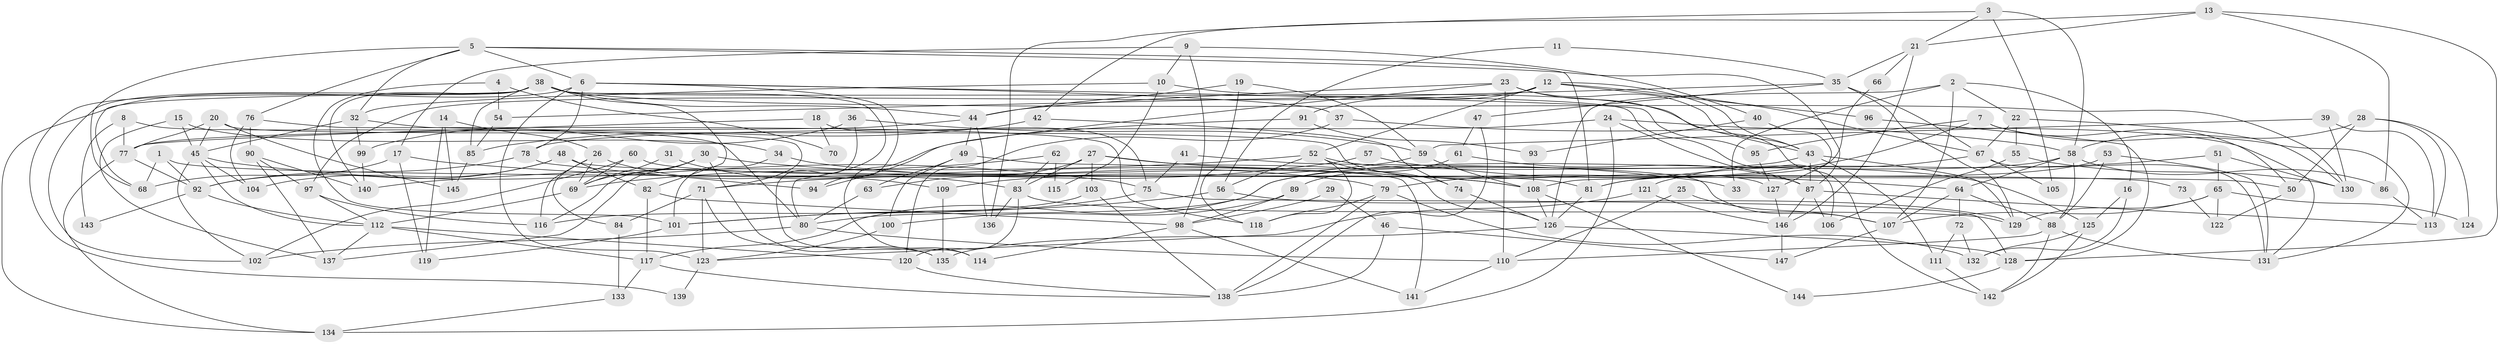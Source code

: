// coarse degree distribution, {3: 0.18085106382978725, 9: 0.031914893617021274, 5: 0.22340425531914893, 8: 0.031914893617021274, 7: 0.13829787234042554, 4: 0.1276595744680851, 2: 0.11702127659574468, 10: 0.02127659574468085, 6: 0.10638297872340426, 11: 0.02127659574468085}
// Generated by graph-tools (version 1.1) at 2025/41/03/06/25 10:41:56]
// undirected, 147 vertices, 294 edges
graph export_dot {
graph [start="1"]
  node [color=gray90,style=filled];
  1;
  2;
  3;
  4;
  5;
  6;
  7;
  8;
  9;
  10;
  11;
  12;
  13;
  14;
  15;
  16;
  17;
  18;
  19;
  20;
  21;
  22;
  23;
  24;
  25;
  26;
  27;
  28;
  29;
  30;
  31;
  32;
  33;
  34;
  35;
  36;
  37;
  38;
  39;
  40;
  41;
  42;
  43;
  44;
  45;
  46;
  47;
  48;
  49;
  50;
  51;
  52;
  53;
  54;
  55;
  56;
  57;
  58;
  59;
  60;
  61;
  62;
  63;
  64;
  65;
  66;
  67;
  68;
  69;
  70;
  71;
  72;
  73;
  74;
  75;
  76;
  77;
  78;
  79;
  80;
  81;
  82;
  83;
  84;
  85;
  86;
  87;
  88;
  89;
  90;
  91;
  92;
  93;
  94;
  95;
  96;
  97;
  98;
  99;
  100;
  101;
  102;
  103;
  104;
  105;
  106;
  107;
  108;
  109;
  110;
  111;
  112;
  113;
  114;
  115;
  116;
  117;
  118;
  119;
  120;
  121;
  122;
  123;
  124;
  125;
  126;
  127;
  128;
  129;
  130;
  131;
  132;
  133;
  134;
  135;
  136;
  137;
  138;
  139;
  140;
  141;
  142;
  143;
  144;
  145;
  146;
  147;
  1 -- 68;
  1 -- 92;
  1 -- 73;
  2 -- 22;
  2 -- 126;
  2 -- 16;
  2 -- 33;
  2 -- 107;
  3 -- 58;
  3 -- 136;
  3 -- 21;
  3 -- 105;
  4 -- 101;
  4 -- 54;
  4 -- 70;
  5 -- 87;
  5 -- 81;
  5 -- 6;
  5 -- 32;
  5 -- 68;
  5 -- 76;
  6 -- 37;
  6 -- 78;
  6 -- 94;
  6 -- 95;
  6 -- 123;
  6 -- 134;
  7 -- 95;
  7 -- 131;
  7 -- 50;
  7 -- 79;
  8 -- 80;
  8 -- 77;
  8 -- 143;
  9 -- 17;
  9 -- 10;
  9 -- 40;
  9 -- 98;
  10 -- 32;
  10 -- 43;
  10 -- 115;
  11 -- 56;
  11 -- 35;
  12 -- 52;
  12 -- 43;
  12 -- 67;
  12 -- 91;
  12 -- 96;
  12 -- 97;
  13 -- 21;
  13 -- 128;
  13 -- 42;
  13 -- 86;
  14 -- 145;
  14 -- 26;
  14 -- 119;
  15 -- 45;
  15 -- 137;
  15 -- 34;
  16 -- 125;
  16 -- 132;
  17 -- 108;
  17 -- 68;
  17 -- 119;
  18 -- 75;
  18 -- 77;
  18 -- 70;
  19 -- 59;
  19 -- 118;
  19 -- 44;
  20 -- 127;
  20 -- 45;
  20 -- 77;
  20 -- 145;
  21 -- 146;
  21 -- 35;
  21 -- 66;
  22 -- 67;
  22 -- 130;
  22 -- 55;
  23 -- 142;
  23 -- 110;
  23 -- 43;
  23 -- 44;
  23 -- 114;
  24 -- 134;
  24 -- 78;
  24 -- 87;
  24 -- 131;
  25 -- 107;
  25 -- 110;
  26 -- 69;
  26 -- 109;
  26 -- 84;
  26 -- 116;
  27 -- 103;
  27 -- 63;
  27 -- 33;
  27 -- 83;
  27 -- 126;
  28 -- 58;
  28 -- 50;
  28 -- 113;
  28 -- 124;
  29 -- 46;
  29 -- 98;
  30 -- 135;
  30 -- 137;
  30 -- 69;
  30 -- 108;
  30 -- 116;
  31 -- 69;
  31 -- 83;
  32 -- 45;
  32 -- 71;
  32 -- 99;
  34 -- 79;
  34 -- 101;
  35 -- 47;
  35 -- 54;
  35 -- 67;
  35 -- 129;
  36 -- 99;
  36 -- 114;
  36 -- 59;
  37 -- 58;
  37 -- 120;
  38 -- 102;
  38 -- 44;
  38 -- 68;
  38 -- 80;
  38 -- 82;
  38 -- 85;
  38 -- 106;
  38 -- 130;
  38 -- 139;
  38 -- 140;
  39 -- 130;
  39 -- 113;
  39 -- 59;
  40 -- 93;
  40 -- 127;
  41 -- 75;
  41 -- 107;
  42 -- 74;
  42 -- 85;
  43 -- 87;
  43 -- 111;
  43 -- 117;
  43 -- 129;
  44 -- 49;
  44 -- 77;
  44 -- 136;
  45 -- 104;
  45 -- 102;
  45 -- 75;
  45 -- 112;
  46 -- 138;
  46 -- 147;
  47 -- 138;
  47 -- 61;
  48 -- 82;
  48 -- 92;
  48 -- 50;
  48 -- 104;
  49 -- 141;
  49 -- 63;
  49 -- 100;
  50 -- 122;
  51 -- 130;
  51 -- 81;
  51 -- 65;
  52 -- 56;
  52 -- 140;
  52 -- 74;
  52 -- 118;
  52 -- 125;
  53 -- 88;
  53 -- 131;
  53 -- 81;
  54 -- 85;
  55 -- 106;
  55 -- 130;
  56 -- 129;
  56 -- 101;
  57 -- 64;
  57 -- 71;
  58 -- 88;
  58 -- 64;
  58 -- 80;
  58 -- 86;
  59 -- 108;
  59 -- 109;
  60 -- 81;
  60 -- 69;
  60 -- 102;
  61 -- 87;
  61 -- 89;
  62 -- 69;
  62 -- 83;
  62 -- 115;
  63 -- 80;
  64 -- 107;
  64 -- 88;
  64 -- 72;
  65 -- 129;
  65 -- 107;
  65 -- 122;
  65 -- 124;
  66 -- 108;
  67 -- 105;
  67 -- 121;
  67 -- 131;
  69 -- 112;
  71 -- 84;
  71 -- 123;
  71 -- 135;
  72 -- 132;
  72 -- 111;
  73 -- 122;
  74 -- 126;
  75 -- 101;
  75 -- 128;
  76 -- 118;
  76 -- 90;
  76 -- 104;
  77 -- 92;
  77 -- 134;
  78 -- 92;
  78 -- 94;
  79 -- 138;
  79 -- 118;
  79 -- 132;
  80 -- 102;
  80 -- 110;
  81 -- 126;
  82 -- 117;
  82 -- 98;
  83 -- 129;
  83 -- 120;
  83 -- 136;
  84 -- 133;
  85 -- 145;
  86 -- 113;
  87 -- 113;
  87 -- 106;
  87 -- 146;
  88 -- 131;
  88 -- 142;
  88 -- 110;
  89 -- 98;
  89 -- 100;
  90 -- 97;
  90 -- 137;
  90 -- 140;
  91 -- 94;
  91 -- 93;
  92 -- 112;
  92 -- 143;
  93 -- 108;
  95 -- 127;
  96 -- 128;
  97 -- 116;
  97 -- 112;
  98 -- 114;
  98 -- 141;
  99 -- 140;
  100 -- 123;
  101 -- 119;
  103 -- 138;
  103 -- 116;
  107 -- 147;
  108 -- 126;
  108 -- 144;
  109 -- 135;
  110 -- 141;
  111 -- 142;
  112 -- 117;
  112 -- 120;
  112 -- 137;
  117 -- 133;
  117 -- 138;
  120 -- 138;
  121 -- 123;
  121 -- 146;
  123 -- 139;
  125 -- 132;
  125 -- 142;
  126 -- 128;
  126 -- 135;
  127 -- 146;
  128 -- 144;
  133 -- 134;
  146 -- 147;
}
